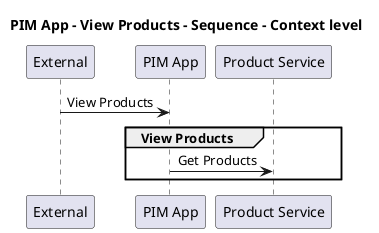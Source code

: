 @startuml

title PIM App - View Products - Sequence - Context level

participant "External" as C4InterFlow.SoftwareSystems.ExternalSystem
participant "PIM App" as ECommercePlatform.SoftwareSystems.PIMApp
participant "Product Service" as ECommercePlatform.SoftwareSystems.ProductService

C4InterFlow.SoftwareSystems.ExternalSystem -> ECommercePlatform.SoftwareSystems.PIMApp : View Products
group View Products
ECommercePlatform.SoftwareSystems.PIMApp -> ECommercePlatform.SoftwareSystems.ProductService : Get Products
end


@enduml
